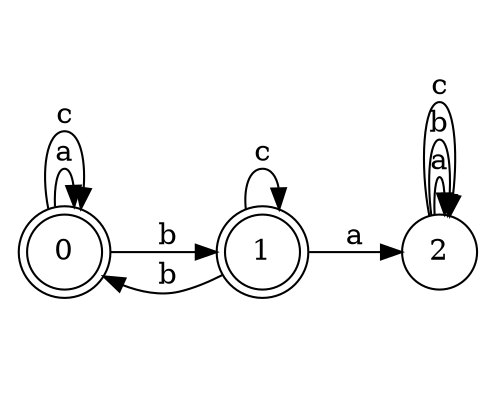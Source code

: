 digraph n3_8 {
__start0 [label="" shape="none"];

rankdir=LR;
size="8,5";

s0 [style="rounded,filled", color="black", fillcolor="white" shape="doublecircle", label="0"];
s1 [style="rounded,filled", color="black", fillcolor="white" shape="doublecircle", label="1"];
s2 [style="filled", color="black", fillcolor="white" shape="circle", label="2"];
s0 -> s0 [label="a"];
s0 -> s1 [label="b"];
s0 -> s0 [label="c"];
s1 -> s2 [label="a"];
s1 -> s0 [label="b"];
s1 -> s1 [label="c"];
s2 -> s2 [label="a"];
s2 -> s2 [label="b"];
s2 -> s2 [label="c"];

}